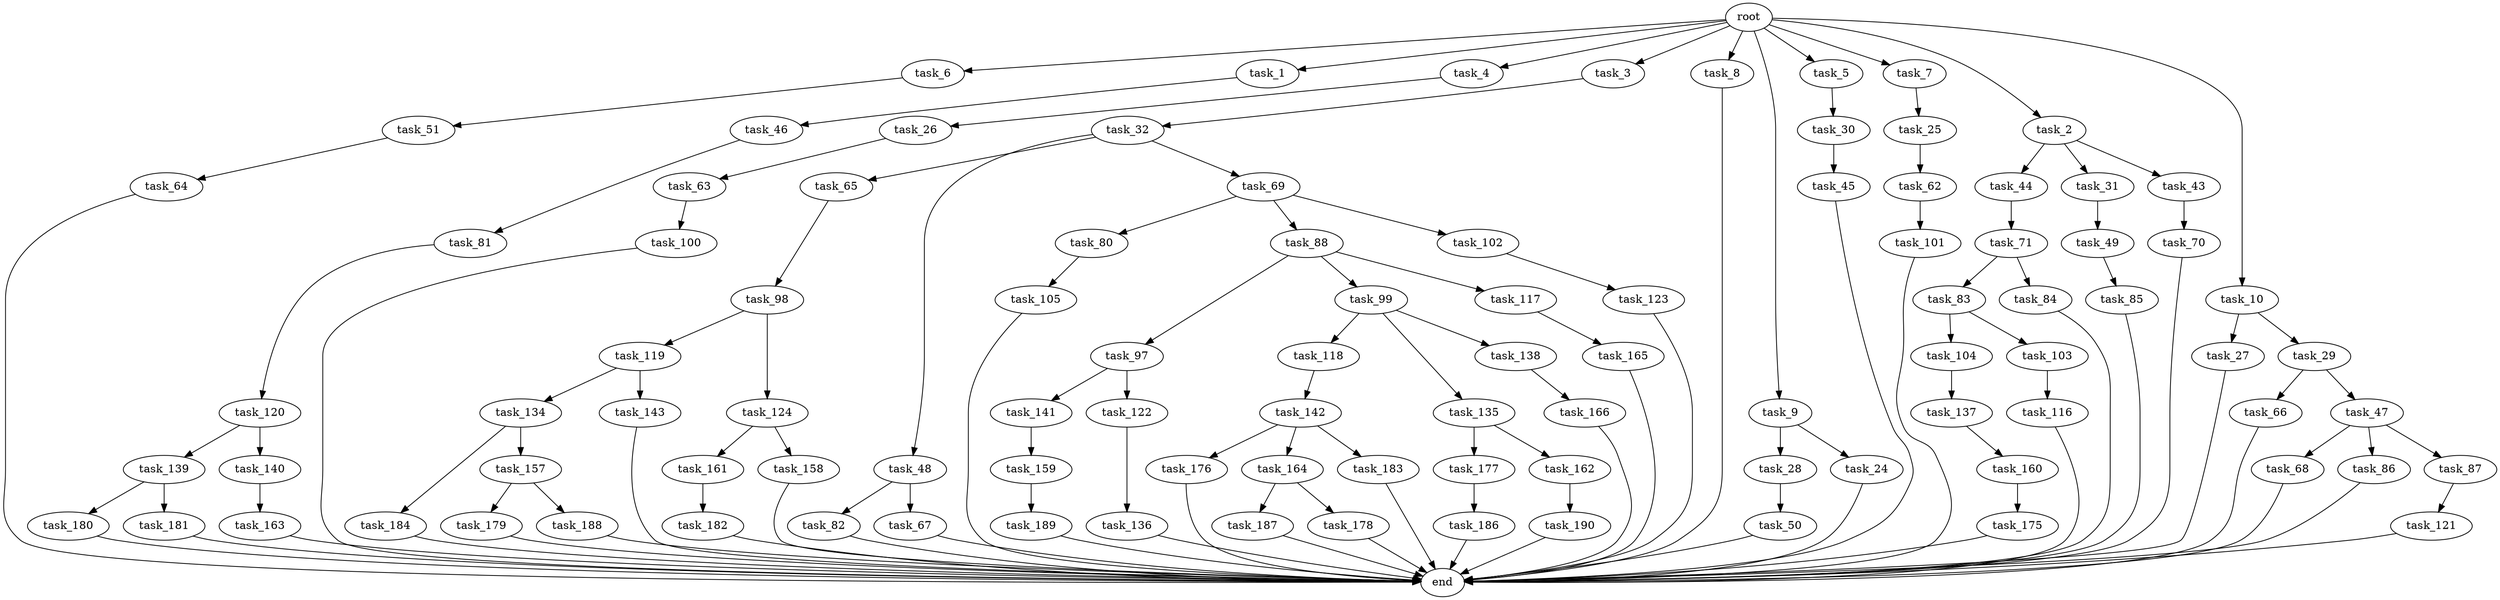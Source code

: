 digraph G {
  task_134 [size="137438953.472000"];
  task_6 [size="1.024000"];
  task_136 [size="858993459.200000"];
  task_45 [size="420906795.008000"];
  task_187 [size="549755813.888000"];
  task_123 [size="695784701.952000"];
  task_44 [size="214748364.800000"];
  task_66 [size="858993459.200000"];
  task_1 [size="1.024000"];
  task_82 [size="77309411.328000"];
  task_159 [size="420906795.008000"];
  task_68 [size="858993459.200000"];
  task_119 [size="77309411.328000"];
  task_190 [size="420906795.008000"];
  task_65 [size="420906795.008000"];
  task_83 [size="420906795.008000"];
  root [size="0.000000"];
  task_63 [size="695784701.952000"];
  task_176 [size="549755813.888000"];
  task_179 [size="34359738.368000"];
  task_4 [size="1.024000"];
  task_3 [size="1.024000"];
  task_98 [size="549755813.888000"];
  task_189 [size="34359738.368000"];
  task_84 [size="420906795.008000"];
  task_101 [size="309237645.312000"];
  task_178 [size="549755813.888000"];
  task_182 [size="34359738.368000"];
  task_8 [size="1.024000"];
  task_120 [size="309237645.312000"];
  task_9 [size="1.024000"];
  task_184 [size="549755813.888000"];
  task_27 [size="34359738.368000"];
  task_177 [size="858993459.200000"];
  task_116 [size="549755813.888000"];
  task_5 [size="1.024000"];
  task_166 [size="420906795.008000"];
  task_80 [size="77309411.328000"];
  task_97 [size="309237645.312000"];
  task_49 [size="137438953.472000"];
  task_161 [size="420906795.008000"];
  task_32 [size="77309411.328000"];
  task_88 [size="77309411.328000"];
  task_100 [size="77309411.328000"];
  task_7 [size="1.024000"];
  task_188 [size="34359738.368000"];
  task_99 [size="309237645.312000"];
  task_25 [size="695784701.952000"];
  task_86 [size="858993459.200000"];
  task_51 [size="858993459.200000"];
  task_31 [size="214748364.800000"];
  task_186 [size="77309411.328000"];
  task_28 [size="420906795.008000"];
  task_142 [size="34359738.368000"];
  task_85 [size="420906795.008000"];
  task_137 [size="420906795.008000"];
  task_180 [size="137438953.472000"];
  task_121 [size="858993459.200000"];
  task_175 [size="695784701.952000"];
  task_141 [size="137438953.472000"];
  task_162 [size="858993459.200000"];
  task_26 [size="34359738.368000"];
  task_143 [size="137438953.472000"];
  task_2 [size="1.024000"];
  task_105 [size="695784701.952000"];
  task_118 [size="695784701.952000"];
  task_81 [size="549755813.888000"];
  task_87 [size="858993459.200000"];
  task_50 [size="549755813.888000"];
  task_122 [size="137438953.472000"];
  task_43 [size="214748364.800000"];
  task_104 [size="549755813.888000"];
  task_158 [size="420906795.008000"];
  task_160 [size="549755813.888000"];
  task_103 [size="549755813.888000"];
  task_70 [size="858993459.200000"];
  task_165 [size="137438953.472000"];
  task_30 [size="34359738.368000"];
  task_67 [size="77309411.328000"];
  task_48 [size="420906795.008000"];
  task_10 [size="1.024000"];
  task_164 [size="549755813.888000"];
  task_135 [size="695784701.952000"];
  task_62 [size="858993459.200000"];
  task_64 [size="420906795.008000"];
  task_163 [size="137438953.472000"];
  task_29 [size="34359738.368000"];
  task_102 [size="77309411.328000"];
  task_183 [size="549755813.888000"];
  task_181 [size="137438953.472000"];
  task_139 [size="34359738.368000"];
  task_117 [size="309237645.312000"];
  task_47 [size="858993459.200000"];
  task_69 [size="420906795.008000"];
  task_140 [size="34359738.368000"];
  end [size="0.000000"];
  task_71 [size="695784701.952000"];
  task_24 [size="420906795.008000"];
  task_46 [size="695784701.952000"];
  task_124 [size="77309411.328000"];
  task_138 [size="695784701.952000"];
  task_157 [size="549755813.888000"];

  task_134 -> task_184 [size="536870912.000000"];
  task_134 -> task_157 [size="536870912.000000"];
  task_6 -> task_51 [size="838860800.000000"];
  task_136 -> end [size="1.000000"];
  task_45 -> end [size="1.000000"];
  task_187 -> end [size="1.000000"];
  task_123 -> end [size="1.000000"];
  task_44 -> task_71 [size="679477248.000000"];
  task_66 -> end [size="1.000000"];
  task_1 -> task_46 [size="679477248.000000"];
  task_82 -> end [size="1.000000"];
  task_159 -> task_189 [size="33554432.000000"];
  task_68 -> end [size="1.000000"];
  task_119 -> task_143 [size="134217728.000000"];
  task_119 -> task_134 [size="134217728.000000"];
  task_190 -> end [size="1.000000"];
  task_65 -> task_98 [size="536870912.000000"];
  task_83 -> task_103 [size="536870912.000000"];
  task_83 -> task_104 [size="536870912.000000"];
  root -> task_2 [size="1.000000"];
  root -> task_6 [size="1.000000"];
  root -> task_7 [size="1.000000"];
  root -> task_4 [size="1.000000"];
  root -> task_3 [size="1.000000"];
  root -> task_5 [size="1.000000"];
  root -> task_1 [size="1.000000"];
  root -> task_8 [size="1.000000"];
  root -> task_9 [size="1.000000"];
  root -> task_10 [size="1.000000"];
  task_63 -> task_100 [size="75497472.000000"];
  task_176 -> end [size="1.000000"];
  task_179 -> end [size="1.000000"];
  task_4 -> task_26 [size="33554432.000000"];
  task_3 -> task_32 [size="75497472.000000"];
  task_98 -> task_124 [size="75497472.000000"];
  task_98 -> task_119 [size="75497472.000000"];
  task_189 -> end [size="1.000000"];
  task_84 -> end [size="1.000000"];
  task_101 -> end [size="1.000000"];
  task_178 -> end [size="1.000000"];
  task_182 -> end [size="1.000000"];
  task_8 -> end [size="1.000000"];
  task_120 -> task_139 [size="33554432.000000"];
  task_120 -> task_140 [size="33554432.000000"];
  task_9 -> task_24 [size="411041792.000000"];
  task_9 -> task_28 [size="411041792.000000"];
  task_184 -> end [size="1.000000"];
  task_27 -> end [size="1.000000"];
  task_177 -> task_186 [size="75497472.000000"];
  task_116 -> end [size="1.000000"];
  task_5 -> task_30 [size="33554432.000000"];
  task_166 -> end [size="1.000000"];
  task_80 -> task_105 [size="679477248.000000"];
  task_97 -> task_122 [size="134217728.000000"];
  task_97 -> task_141 [size="134217728.000000"];
  task_49 -> task_85 [size="411041792.000000"];
  task_161 -> task_182 [size="33554432.000000"];
  task_32 -> task_48 [size="411041792.000000"];
  task_32 -> task_65 [size="411041792.000000"];
  task_32 -> task_69 [size="411041792.000000"];
  task_88 -> task_99 [size="301989888.000000"];
  task_88 -> task_97 [size="301989888.000000"];
  task_88 -> task_117 [size="301989888.000000"];
  task_100 -> end [size="1.000000"];
  task_7 -> task_25 [size="679477248.000000"];
  task_188 -> end [size="1.000000"];
  task_99 -> task_118 [size="679477248.000000"];
  task_99 -> task_135 [size="679477248.000000"];
  task_99 -> task_138 [size="679477248.000000"];
  task_25 -> task_62 [size="838860800.000000"];
  task_86 -> end [size="1.000000"];
  task_51 -> task_64 [size="411041792.000000"];
  task_31 -> task_49 [size="134217728.000000"];
  task_186 -> end [size="1.000000"];
  task_28 -> task_50 [size="536870912.000000"];
  task_142 -> task_176 [size="536870912.000000"];
  task_142 -> task_183 [size="536870912.000000"];
  task_142 -> task_164 [size="536870912.000000"];
  task_85 -> end [size="1.000000"];
  task_137 -> task_160 [size="536870912.000000"];
  task_180 -> end [size="1.000000"];
  task_121 -> end [size="1.000000"];
  task_175 -> end [size="1.000000"];
  task_141 -> task_159 [size="411041792.000000"];
  task_162 -> task_190 [size="411041792.000000"];
  task_26 -> task_63 [size="679477248.000000"];
  task_143 -> end [size="1.000000"];
  task_2 -> task_31 [size="209715200.000000"];
  task_2 -> task_43 [size="209715200.000000"];
  task_2 -> task_44 [size="209715200.000000"];
  task_105 -> end [size="1.000000"];
  task_118 -> task_142 [size="33554432.000000"];
  task_81 -> task_120 [size="301989888.000000"];
  task_87 -> task_121 [size="838860800.000000"];
  task_50 -> end [size="1.000000"];
  task_122 -> task_136 [size="838860800.000000"];
  task_43 -> task_70 [size="838860800.000000"];
  task_104 -> task_137 [size="411041792.000000"];
  task_158 -> end [size="1.000000"];
  task_160 -> task_175 [size="679477248.000000"];
  task_103 -> task_116 [size="536870912.000000"];
  task_70 -> end [size="1.000000"];
  task_165 -> end [size="1.000000"];
  task_30 -> task_45 [size="411041792.000000"];
  task_67 -> end [size="1.000000"];
  task_48 -> task_67 [size="75497472.000000"];
  task_48 -> task_82 [size="75497472.000000"];
  task_10 -> task_29 [size="33554432.000000"];
  task_10 -> task_27 [size="33554432.000000"];
  task_164 -> task_187 [size="536870912.000000"];
  task_164 -> task_178 [size="536870912.000000"];
  task_135 -> task_162 [size="838860800.000000"];
  task_135 -> task_177 [size="838860800.000000"];
  task_62 -> task_101 [size="301989888.000000"];
  task_64 -> end [size="1.000000"];
  task_163 -> end [size="1.000000"];
  task_29 -> task_66 [size="838860800.000000"];
  task_29 -> task_47 [size="838860800.000000"];
  task_102 -> task_123 [size="679477248.000000"];
  task_183 -> end [size="1.000000"];
  task_181 -> end [size="1.000000"];
  task_139 -> task_180 [size="134217728.000000"];
  task_139 -> task_181 [size="134217728.000000"];
  task_117 -> task_165 [size="134217728.000000"];
  task_47 -> task_87 [size="838860800.000000"];
  task_47 -> task_86 [size="838860800.000000"];
  task_47 -> task_68 [size="838860800.000000"];
  task_69 -> task_80 [size="75497472.000000"];
  task_69 -> task_88 [size="75497472.000000"];
  task_69 -> task_102 [size="75497472.000000"];
  task_140 -> task_163 [size="134217728.000000"];
  task_71 -> task_84 [size="411041792.000000"];
  task_71 -> task_83 [size="411041792.000000"];
  task_24 -> end [size="1.000000"];
  task_46 -> task_81 [size="536870912.000000"];
  task_124 -> task_158 [size="411041792.000000"];
  task_124 -> task_161 [size="411041792.000000"];
  task_138 -> task_166 [size="411041792.000000"];
  task_157 -> task_188 [size="33554432.000000"];
  task_157 -> task_179 [size="33554432.000000"];
}
